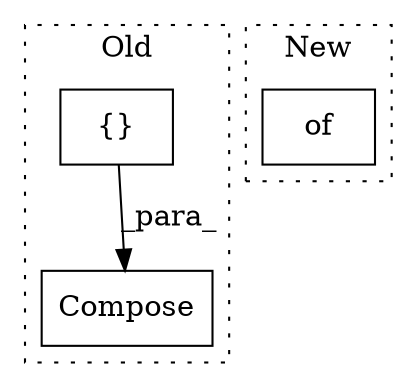 digraph G {
subgraph cluster0 {
1 [label="Compose" a="32" s="3930,4100" l="8,1" shape="box"];
3 [label="{}" a="4" s="3947,4099" l="1,1" shape="box"];
label = "Old";
style="dotted";
}
subgraph cluster1 {
2 [label="of" a="32" s="5010,5109" l="3,1" shape="box"];
label = "New";
style="dotted";
}
3 -> 1 [label="_para_"];
}